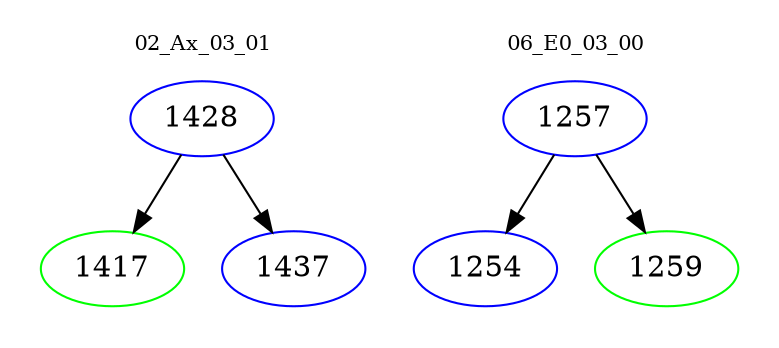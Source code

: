 digraph{
subgraph cluster_0 {
color = white
label = "02_Ax_03_01";
fontsize=10;
T0_1428 [label="1428", color="blue"]
T0_1428 -> T0_1417 [color="black"]
T0_1417 [label="1417", color="green"]
T0_1428 -> T0_1437 [color="black"]
T0_1437 [label="1437", color="blue"]
}
subgraph cluster_1 {
color = white
label = "06_E0_03_00";
fontsize=10;
T1_1257 [label="1257", color="blue"]
T1_1257 -> T1_1254 [color="black"]
T1_1254 [label="1254", color="blue"]
T1_1257 -> T1_1259 [color="black"]
T1_1259 [label="1259", color="green"]
}
}
